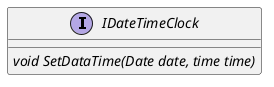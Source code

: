 @startuml
'https://plantuml.com/class-diagram

!startsub IDateTimeClock

interface IDateTimeClock
{
    {abstract} void SetDataTime(Date date, time time)
}

!endsub

@enduml